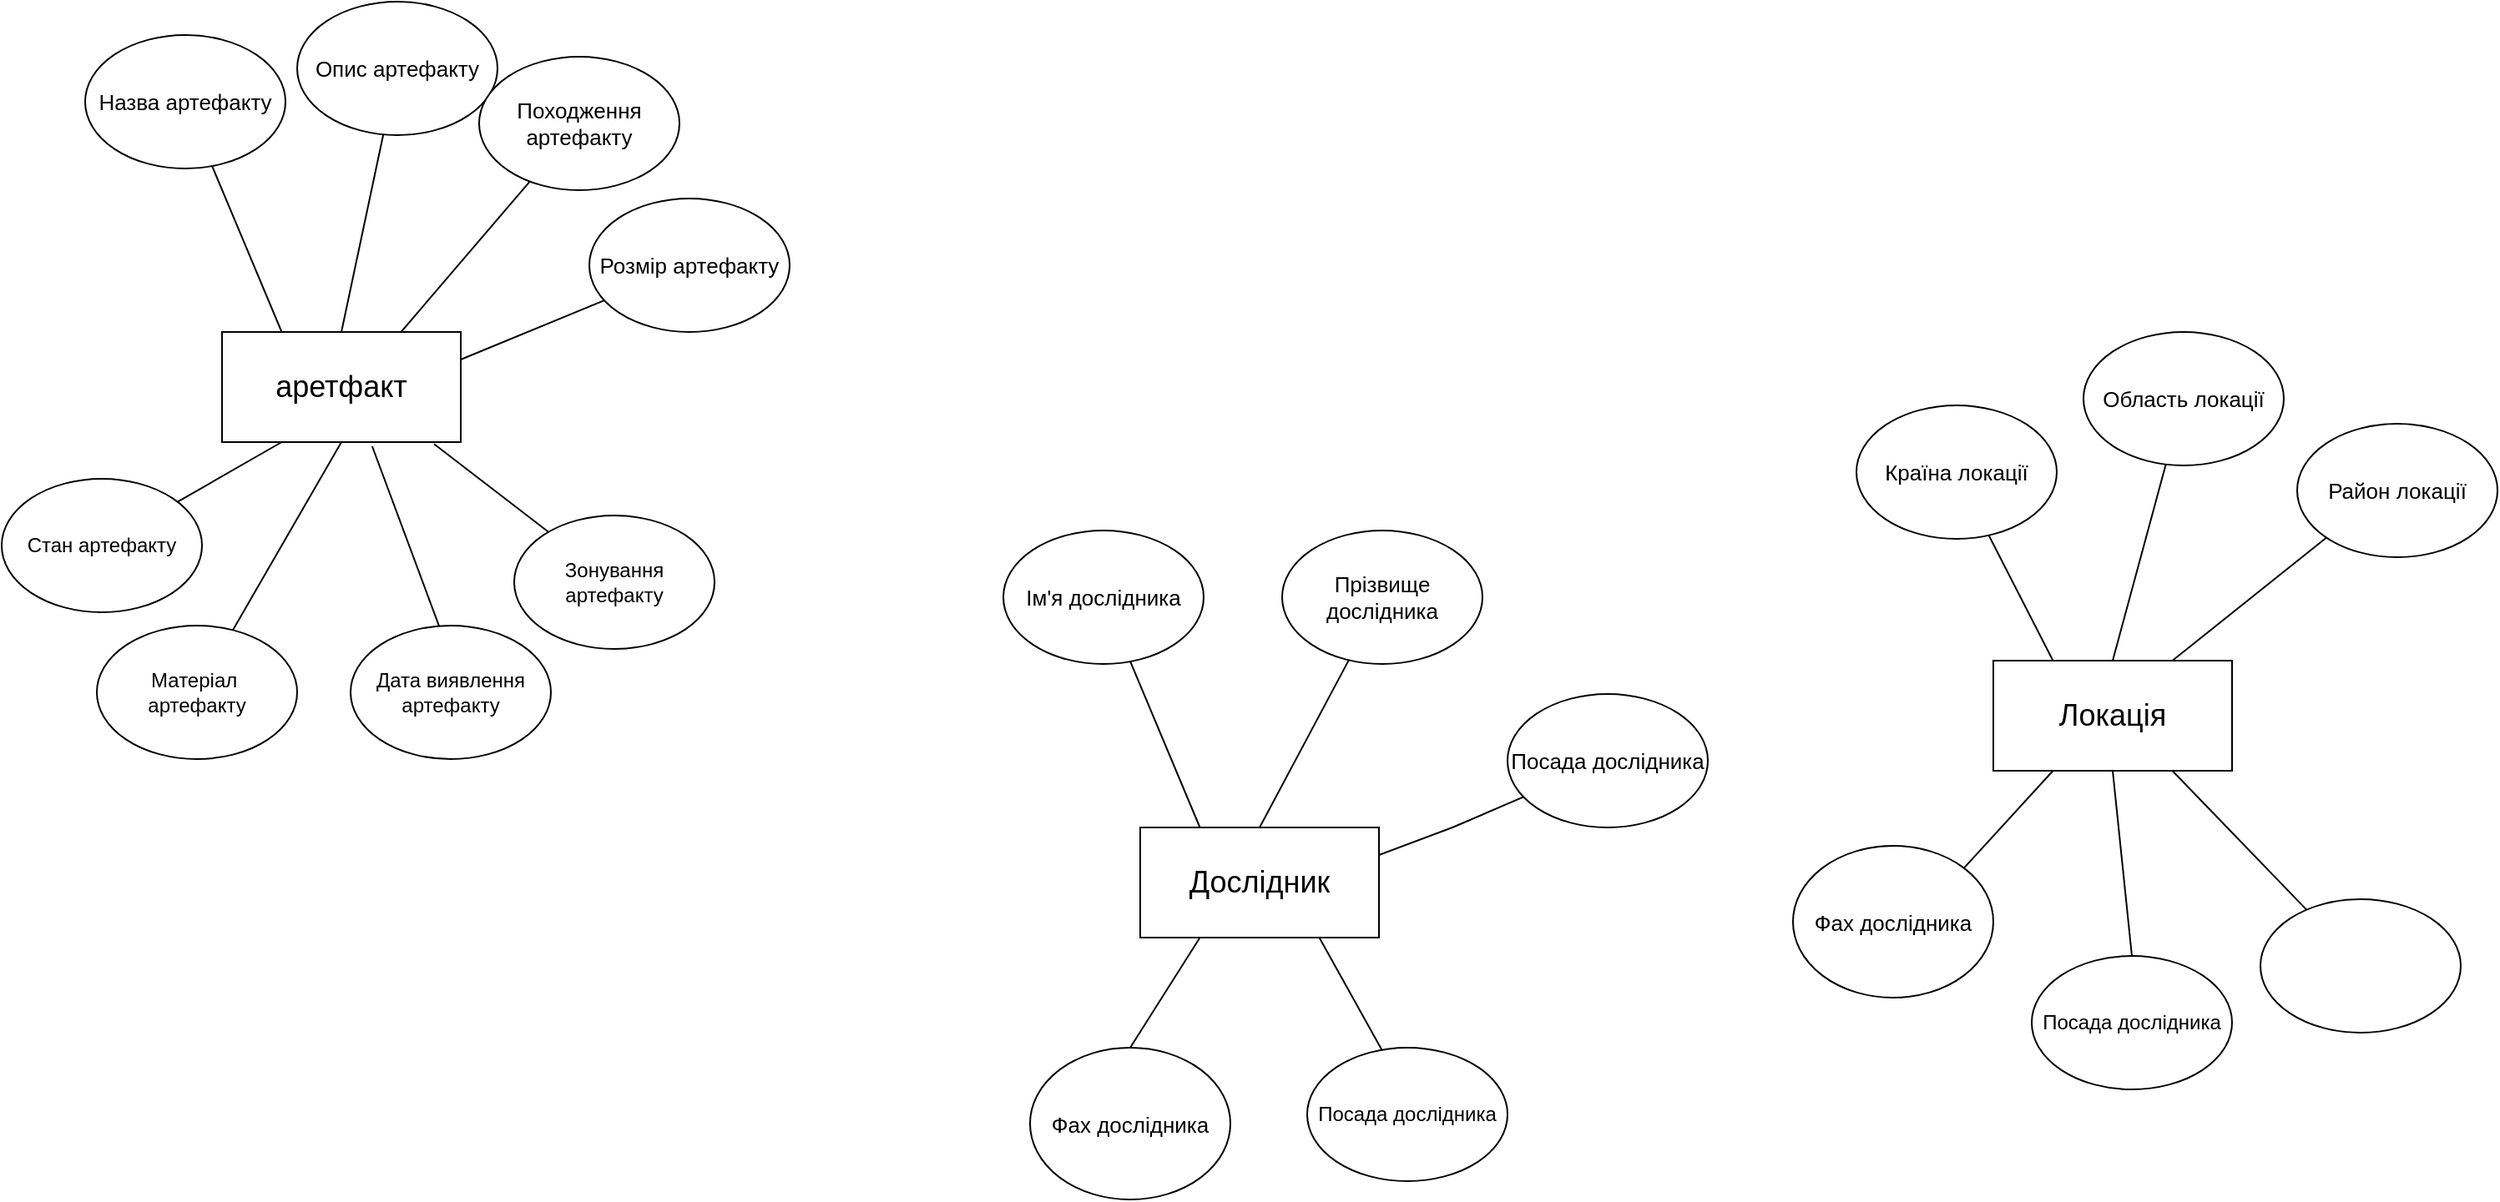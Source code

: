 <mxfile version="24.3.1" type="github">
  <diagram name="Страница — 1" id="iFOnQUTCp1fShqEAXMD4">
    <mxGraphModel dx="1908" dy="1212" grid="1" gridSize="11" guides="1" tooltips="1" connect="1" arrows="1" fold="1" page="1" pageScale="1" pageWidth="2336" pageHeight="1654" math="0" shadow="0">
      <root>
        <mxCell id="0" />
        <mxCell id="1" parent="0" />
        <mxCell id="uEeB8Mhw3Q-FLs65QacW-3" value="&lt;font style=&quot;font-size: 18px;&quot;&gt;аретфакт&lt;/font&gt;" style="rounded=0;whiteSpace=wrap;html=1;shadow=0;" vertex="1" parent="1">
          <mxGeometry x="473" y="407" width="143" height="66" as="geometry" />
        </mxCell>
        <mxCell id="uEeB8Mhw3Q-FLs65QacW-4" value="" style="endArrow=none;html=1;rounded=0;shadow=0;exitX=0.25;exitY=0;exitDx=0;exitDy=0;" edge="1" parent="1" source="uEeB8Mhw3Q-FLs65QacW-3" target="uEeB8Mhw3Q-FLs65QacW-64">
          <mxGeometry width="50" height="50" relative="1" as="geometry">
            <mxPoint x="528" y="407" as="sourcePoint" />
            <mxPoint x="451" y="269" as="targetPoint" />
          </mxGeometry>
        </mxCell>
        <mxCell id="uEeB8Mhw3Q-FLs65QacW-10" value="" style="endArrow=none;html=1;rounded=0;shadow=0;exitX=0.5;exitY=0;exitDx=0;exitDy=0;" edge="1" parent="1" source="uEeB8Mhw3Q-FLs65QacW-3" target="uEeB8Mhw3Q-FLs65QacW-13">
          <mxGeometry width="50" height="50" relative="1" as="geometry">
            <mxPoint x="561" y="407" as="sourcePoint" />
            <mxPoint x="572" y="264" as="targetPoint" />
          </mxGeometry>
        </mxCell>
        <mxCell id="uEeB8Mhw3Q-FLs65QacW-13" value="&lt;font style=&quot;font-size: 13px;&quot;&gt;Опис артефакту&lt;/font&gt;" style="ellipse;whiteSpace=wrap;html=1;shadow=0;" vertex="1" parent="1">
          <mxGeometry x="518" y="209" width="120" height="80" as="geometry" />
        </mxCell>
        <mxCell id="uEeB8Mhw3Q-FLs65QacW-15" value="" style="endArrow=none;html=1;rounded=0;shadow=0;exitX=0.75;exitY=0;exitDx=0;exitDy=0;" edge="1" parent="1" source="uEeB8Mhw3Q-FLs65QacW-3" target="uEeB8Mhw3Q-FLs65QacW-17">
          <mxGeometry width="50" height="50" relative="1" as="geometry">
            <mxPoint x="598" y="407" as="sourcePoint" />
            <mxPoint x="671" y="308" as="targetPoint" />
          </mxGeometry>
        </mxCell>
        <mxCell id="uEeB8Mhw3Q-FLs65QacW-17" value="&lt;font style=&quot;font-size: 13px;&quot;&gt;Походження артефакту&lt;/font&gt;" style="ellipse;whiteSpace=wrap;html=1;shadow=0;" vertex="1" parent="1">
          <mxGeometry x="627" y="242" width="120" height="80" as="geometry" />
        </mxCell>
        <mxCell id="uEeB8Mhw3Q-FLs65QacW-18" value="" style="endArrow=none;html=1;rounded=0;shadow=0;exitX=1;exitY=0.25;exitDx=0;exitDy=0;" edge="1" parent="1" source="uEeB8Mhw3Q-FLs65QacW-3" target="uEeB8Mhw3Q-FLs65QacW-19">
          <mxGeometry width="50" height="50" relative="1" as="geometry">
            <mxPoint x="616" y="446" as="sourcePoint" />
            <mxPoint x="704" y="407" as="targetPoint" />
          </mxGeometry>
        </mxCell>
        <mxCell id="uEeB8Mhw3Q-FLs65QacW-19" value="&lt;font style=&quot;font-size: 13px;&quot;&gt;Розмір артефакту&lt;/font&gt;" style="ellipse;whiteSpace=wrap;html=1;shadow=0;" vertex="1" parent="1">
          <mxGeometry x="693" y="327" width="120" height="80" as="geometry" />
        </mxCell>
        <mxCell id="uEeB8Mhw3Q-FLs65QacW-53" value="" style="endArrow=none;html=1;rounded=0;entryX=0.5;entryY=1;entryDx=0;entryDy=0;" edge="1" parent="1" source="uEeB8Mhw3Q-FLs65QacW-61" target="uEeB8Mhw3Q-FLs65QacW-3">
          <mxGeometry width="50" height="50" relative="1" as="geometry">
            <mxPoint x="473" y="572" as="sourcePoint" />
            <mxPoint x="556" y="495" as="targetPoint" />
          </mxGeometry>
        </mxCell>
        <mxCell id="uEeB8Mhw3Q-FLs65QacW-55" value="" style="endArrow=none;html=1;rounded=0;exitX=0.35;exitY=0.019;exitDx=0;exitDy=0;exitPerimeter=0;entryX=0.629;entryY=1.038;entryDx=0;entryDy=0;entryPerimeter=0;" edge="1" parent="1" target="uEeB8Mhw3Q-FLs65QacW-3">
          <mxGeometry width="50" height="50" relative="1" as="geometry">
            <mxPoint x="603.5" y="584.57" as="sourcePoint" />
            <mxPoint x="572.5" y="495" as="targetPoint" />
          </mxGeometry>
        </mxCell>
        <mxCell id="uEeB8Mhw3Q-FLs65QacW-57" value="Дата виявлення артефакту" style="ellipse;whiteSpace=wrap;html=1;" vertex="1" parent="1">
          <mxGeometry x="550" y="583" width="120" height="80" as="geometry" />
        </mxCell>
        <mxCell id="uEeB8Mhw3Q-FLs65QacW-59" value="" style="endArrow=none;html=1;rounded=0;exitX=0.888;exitY=1.017;exitDx=0;exitDy=0;exitPerimeter=0;" edge="1" parent="1" source="uEeB8Mhw3Q-FLs65QacW-3" target="uEeB8Mhw3Q-FLs65QacW-60">
          <mxGeometry width="50" height="50" relative="1" as="geometry">
            <mxPoint x="715" y="578" as="sourcePoint" />
            <mxPoint x="693" y="539" as="targetPoint" />
          </mxGeometry>
        </mxCell>
        <mxCell id="uEeB8Mhw3Q-FLs65QacW-60" value="Зонування артефакту" style="ellipse;whiteSpace=wrap;html=1;" vertex="1" parent="1">
          <mxGeometry x="648" y="517" width="120" height="80" as="geometry" />
        </mxCell>
        <mxCell id="uEeB8Mhw3Q-FLs65QacW-61" value="Матеріал&amp;nbsp;&lt;div&gt;артефакту&lt;/div&gt;" style="ellipse;whiteSpace=wrap;html=1;" vertex="1" parent="1">
          <mxGeometry x="398" y="583" width="120" height="80" as="geometry" />
        </mxCell>
        <mxCell id="uEeB8Mhw3Q-FLs65QacW-64" value="&lt;span style=&quot;font-size: 13px;&quot;&gt;Назва артефакту&lt;/span&gt;" style="ellipse;whiteSpace=wrap;html=1;" vertex="1" parent="1">
          <mxGeometry x="391" y="229" width="120" height="80" as="geometry" />
        </mxCell>
        <mxCell id="uEeB8Mhw3Q-FLs65QacW-69" value="" style="endArrow=none;html=1;rounded=0;entryX=0.25;entryY=1;entryDx=0;entryDy=0;" edge="1" parent="1" source="uEeB8Mhw3Q-FLs65QacW-70" target="uEeB8Mhw3Q-FLs65QacW-3">
          <mxGeometry width="50" height="50" relative="1" as="geometry">
            <mxPoint x="461" y="545" as="sourcePoint" />
            <mxPoint x="511" y="495" as="targetPoint" />
          </mxGeometry>
        </mxCell>
        <mxCell id="uEeB8Mhw3Q-FLs65QacW-70" value="Стан артефакту" style="ellipse;whiteSpace=wrap;html=1;" vertex="1" parent="1">
          <mxGeometry x="341" y="495" width="120" height="80" as="geometry" />
        </mxCell>
        <mxCell id="uEeB8Mhw3Q-FLs65QacW-108" value="&lt;font style=&quot;font-size: 18px;&quot;&gt;Дослідник&lt;/font&gt;" style="rounded=0;whiteSpace=wrap;html=1;shadow=0;" vertex="1" parent="1">
          <mxGeometry x="1023" y="704" width="143" height="66" as="geometry" />
        </mxCell>
        <mxCell id="uEeB8Mhw3Q-FLs65QacW-109" value="" style="endArrow=none;html=1;rounded=0;shadow=0;exitX=0.25;exitY=0;exitDx=0;exitDy=0;" edge="1" parent="1" source="uEeB8Mhw3Q-FLs65QacW-108" target="uEeB8Mhw3Q-FLs65QacW-122">
          <mxGeometry width="50" height="50" relative="1" as="geometry">
            <mxPoint x="1078" y="704" as="sourcePoint" />
            <mxPoint x="1001" y="566" as="targetPoint" />
          </mxGeometry>
        </mxCell>
        <mxCell id="uEeB8Mhw3Q-FLs65QacW-110" value="" style="endArrow=none;html=1;rounded=0;shadow=0;exitX=0.5;exitY=0;exitDx=0;exitDy=0;" edge="1" parent="1" source="uEeB8Mhw3Q-FLs65QacW-108" target="uEeB8Mhw3Q-FLs65QacW-111">
          <mxGeometry width="50" height="50" relative="1" as="geometry">
            <mxPoint x="1111" y="704" as="sourcePoint" />
            <mxPoint x="1122" y="561" as="targetPoint" />
          </mxGeometry>
        </mxCell>
        <mxCell id="uEeB8Mhw3Q-FLs65QacW-111" value="&lt;font style=&quot;font-size: 13px;&quot;&gt;Прізвище дослідника&lt;/font&gt;" style="ellipse;whiteSpace=wrap;html=1;shadow=0;" vertex="1" parent="1">
          <mxGeometry x="1108" y="526" width="120" height="80" as="geometry" />
        </mxCell>
        <mxCell id="uEeB8Mhw3Q-FLs65QacW-112" value="" style="endArrow=none;html=1;rounded=0;shadow=0;exitX=0.25;exitY=1;exitDx=0;exitDy=0;entryX=0.5;entryY=0;entryDx=0;entryDy=0;" edge="1" parent="1" source="uEeB8Mhw3Q-FLs65QacW-108" target="uEeB8Mhw3Q-FLs65QacW-113">
          <mxGeometry width="50" height="50" relative="1" as="geometry">
            <mxPoint x="1148" y="704" as="sourcePoint" />
            <mxPoint x="1020" y="861" as="targetPoint" />
          </mxGeometry>
        </mxCell>
        <mxCell id="uEeB8Mhw3Q-FLs65QacW-113" value="&lt;font style=&quot;font-size: 13px;&quot;&gt;Фах дослідника&lt;/font&gt;" style="ellipse;whiteSpace=wrap;html=1;shadow=0;" vertex="1" parent="1">
          <mxGeometry x="957" y="836" width="120" height="91" as="geometry" />
        </mxCell>
        <mxCell id="uEeB8Mhw3Q-FLs65QacW-114" value="" style="endArrow=none;html=1;rounded=0;shadow=0;exitX=1;exitY=0.25;exitDx=0;exitDy=0;" edge="1" parent="1" source="uEeB8Mhw3Q-FLs65QacW-108" target="uEeB8Mhw3Q-FLs65QacW-115">
          <mxGeometry width="50" height="50" relative="1" as="geometry">
            <mxPoint x="1166" y="743" as="sourcePoint" />
            <mxPoint x="1254" y="704" as="targetPoint" />
            <Array as="points">
              <mxPoint x="1210" y="704" />
            </Array>
          </mxGeometry>
        </mxCell>
        <mxCell id="uEeB8Mhw3Q-FLs65QacW-115" value="&lt;font style=&quot;font-size: 13px;&quot;&gt;Посада дослідника&lt;/font&gt;" style="ellipse;whiteSpace=wrap;html=1;shadow=0;" vertex="1" parent="1">
          <mxGeometry x="1243" y="624" width="120" height="80" as="geometry" />
        </mxCell>
        <mxCell id="uEeB8Mhw3Q-FLs65QacW-119" value="" style="endArrow=none;html=1;rounded=0;exitX=0.75;exitY=1;exitDx=0;exitDy=0;" edge="1" parent="1" source="uEeB8Mhw3Q-FLs65QacW-108">
          <mxGeometry width="50" height="50" relative="1" as="geometry">
            <mxPoint x="1150" y="771" as="sourcePoint" />
            <mxPoint x="1177" y="854" as="targetPoint" />
          </mxGeometry>
        </mxCell>
        <mxCell id="uEeB8Mhw3Q-FLs65QacW-120" value="Посада дослідника" style="ellipse;whiteSpace=wrap;html=1;" vertex="1" parent="1">
          <mxGeometry x="1123" y="836" width="120" height="80" as="geometry" />
        </mxCell>
        <mxCell id="uEeB8Mhw3Q-FLs65QacW-122" value="&lt;span style=&quot;font-size: 13px;&quot;&gt;Ім&#39;я дослідника&lt;/span&gt;" style="ellipse;whiteSpace=wrap;html=1;" vertex="1" parent="1">
          <mxGeometry x="941" y="526" width="120" height="80" as="geometry" />
        </mxCell>
        <mxCell id="uEeB8Mhw3Q-FLs65QacW-130" value="&lt;font style=&quot;font-size: 18px;&quot;&gt;Локація&lt;/font&gt;" style="rounded=0;whiteSpace=wrap;html=1;shadow=0;" vertex="1" parent="1">
          <mxGeometry x="1534" y="604" width="143" height="66" as="geometry" />
        </mxCell>
        <mxCell id="uEeB8Mhw3Q-FLs65QacW-131" value="" style="endArrow=none;html=1;rounded=0;shadow=0;exitX=0.25;exitY=0;exitDx=0;exitDy=0;" edge="1" parent="1" source="uEeB8Mhw3Q-FLs65QacW-130" target="uEeB8Mhw3Q-FLs65QacW-140">
          <mxGeometry width="50" height="50" relative="1" as="geometry">
            <mxPoint x="1589" y="604" as="sourcePoint" />
            <mxPoint x="1512" y="466" as="targetPoint" />
          </mxGeometry>
        </mxCell>
        <mxCell id="uEeB8Mhw3Q-FLs65QacW-132" value="" style="endArrow=none;html=1;rounded=0;shadow=0;exitX=0.5;exitY=0;exitDx=0;exitDy=0;" edge="1" parent="1" source="uEeB8Mhw3Q-FLs65QacW-130" target="uEeB8Mhw3Q-FLs65QacW-133">
          <mxGeometry width="50" height="50" relative="1" as="geometry">
            <mxPoint x="1622" y="604" as="sourcePoint" />
            <mxPoint x="1633" y="461" as="targetPoint" />
          </mxGeometry>
        </mxCell>
        <mxCell id="uEeB8Mhw3Q-FLs65QacW-133" value="&lt;font style=&quot;font-size: 13px;&quot;&gt;Область локації&lt;/font&gt;" style="ellipse;whiteSpace=wrap;html=1;shadow=0;" vertex="1" parent="1">
          <mxGeometry x="1588" y="407" width="120" height="80" as="geometry" />
        </mxCell>
        <mxCell id="uEeB8Mhw3Q-FLs65QacW-134" value="" style="endArrow=none;html=1;rounded=0;shadow=0;exitX=0.25;exitY=1;exitDx=0;exitDy=0;entryX=1;entryY=0;entryDx=0;entryDy=0;" edge="1" parent="1" source="uEeB8Mhw3Q-FLs65QacW-130" target="uEeB8Mhw3Q-FLs65QacW-135">
          <mxGeometry width="50" height="50" relative="1" as="geometry">
            <mxPoint x="1659" y="604" as="sourcePoint" />
            <mxPoint x="1531" y="761" as="targetPoint" />
          </mxGeometry>
        </mxCell>
        <mxCell id="uEeB8Mhw3Q-FLs65QacW-135" value="&lt;font style=&quot;font-size: 13px;&quot;&gt;Фах дослідника&lt;/font&gt;" style="ellipse;whiteSpace=wrap;html=1;shadow=0;" vertex="1" parent="1">
          <mxGeometry x="1414" y="715" width="120" height="91" as="geometry" />
        </mxCell>
        <mxCell id="uEeB8Mhw3Q-FLs65QacW-136" value="" style="endArrow=none;html=1;rounded=0;shadow=0;exitX=0.75;exitY=0;exitDx=0;exitDy=0;entryX=0;entryY=1;entryDx=0;entryDy=0;" edge="1" parent="1" source="uEeB8Mhw3Q-FLs65QacW-130" target="uEeB8Mhw3Q-FLs65QacW-137">
          <mxGeometry width="50" height="50" relative="1" as="geometry">
            <mxPoint x="1677" y="643" as="sourcePoint" />
            <mxPoint x="1727" y="550" as="targetPoint" />
            <Array as="points" />
          </mxGeometry>
        </mxCell>
        <mxCell id="uEeB8Mhw3Q-FLs65QacW-137" value="&lt;font style=&quot;font-size: 13px;&quot;&gt;Район локації&lt;/font&gt;" style="ellipse;whiteSpace=wrap;html=1;shadow=0;" vertex="1" parent="1">
          <mxGeometry x="1716" y="462" width="120" height="80" as="geometry" />
        </mxCell>
        <mxCell id="uEeB8Mhw3Q-FLs65QacW-138" value="" style="endArrow=none;html=1;rounded=0;exitX=0.5;exitY=1;exitDx=0;exitDy=0;entryX=0.5;entryY=0;entryDx=0;entryDy=0;" edge="1" parent="1" source="uEeB8Mhw3Q-FLs65QacW-130" target="uEeB8Mhw3Q-FLs65QacW-139">
          <mxGeometry width="50" height="50" relative="1" as="geometry">
            <mxPoint x="1641" y="670" as="sourcePoint" />
            <mxPoint x="1688" y="754" as="targetPoint" />
          </mxGeometry>
        </mxCell>
        <mxCell id="uEeB8Mhw3Q-FLs65QacW-139" value="Посада дослідника" style="ellipse;whiteSpace=wrap;html=1;" vertex="1" parent="1">
          <mxGeometry x="1557" y="781" width="120" height="80" as="geometry" />
        </mxCell>
        <mxCell id="uEeB8Mhw3Q-FLs65QacW-140" value="&lt;span style=&quot;font-size: 13px;&quot;&gt;Країна локації&lt;/span&gt;" style="ellipse;whiteSpace=wrap;html=1;" vertex="1" parent="1">
          <mxGeometry x="1452" y="451" width="120" height="80" as="geometry" />
        </mxCell>
        <mxCell id="uEeB8Mhw3Q-FLs65QacW-142" value="" style="endArrow=none;html=1;rounded=0;exitX=0.75;exitY=1;exitDx=0;exitDy=0;" edge="1" parent="1" source="uEeB8Mhw3Q-FLs65QacW-130" target="uEeB8Mhw3Q-FLs65QacW-143">
          <mxGeometry width="50" height="50" relative="1" as="geometry">
            <mxPoint x="1617" y="681" as="sourcePoint" />
            <mxPoint x="1705" y="781" as="targetPoint" />
          </mxGeometry>
        </mxCell>
        <mxCell id="uEeB8Mhw3Q-FLs65QacW-143" value="" style="ellipse;whiteSpace=wrap;html=1;" vertex="1" parent="1">
          <mxGeometry x="1694" y="747" width="120" height="80" as="geometry" />
        </mxCell>
      </root>
    </mxGraphModel>
  </diagram>
</mxfile>
